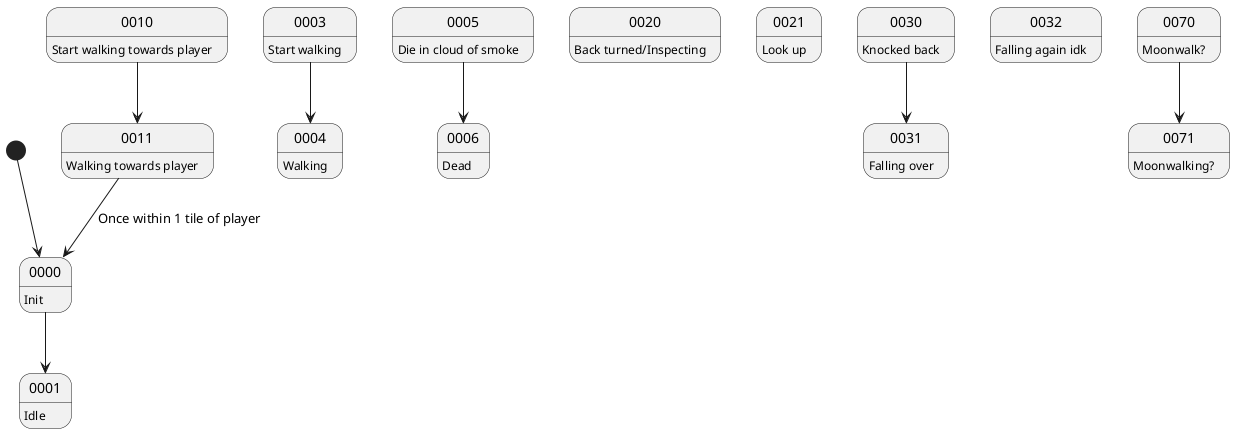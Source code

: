 @startuml Npc 117 - Curly
[*] --> 0000

0000: Init
0000 --> 0001

0001: Idle

0003: Start walking
0003 --> 0004

0004: Walking

0005: Die in cloud of smoke
0005 --> 0006

0006: Dead

0010: Start walking towards player
0010 --> 0011

0011: Walking towards player
0011 --> 0000 : Once within 1 tile of player

0020: Back turned/Inspecting

0021: Look up

0030: Knocked back
0030 --> 0031

0031: Falling over

0032: Falling again idk

0070: Moonwalk?
0070 --> 0071

0071: Moonwalking?

@enduml